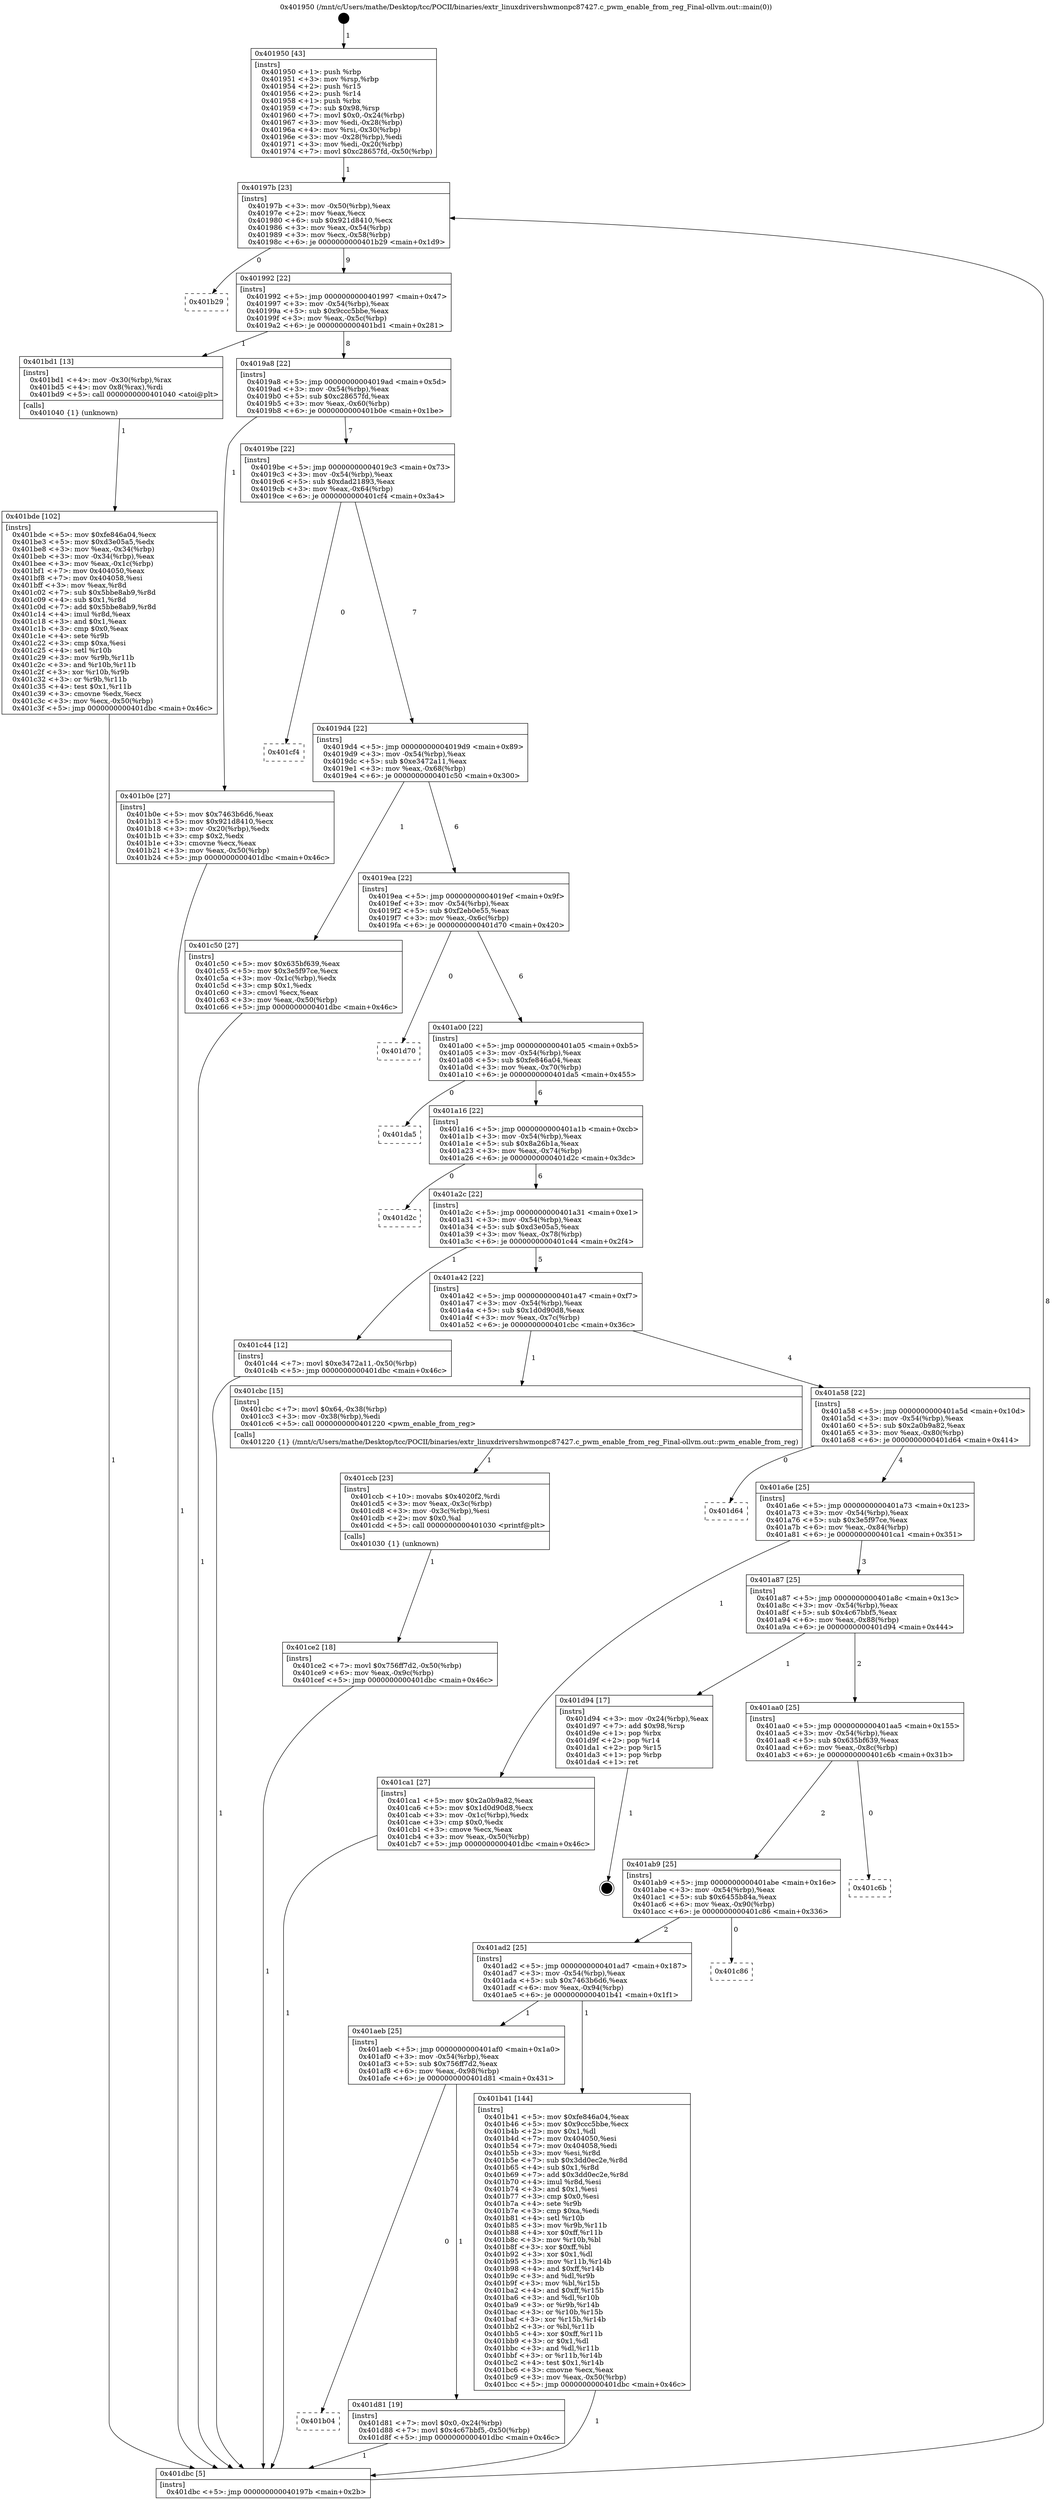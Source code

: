digraph "0x401950" {
  label = "0x401950 (/mnt/c/Users/mathe/Desktop/tcc/POCII/binaries/extr_linuxdrivershwmonpc87427.c_pwm_enable_from_reg_Final-ollvm.out::main(0))"
  labelloc = "t"
  node[shape=record]

  Entry [label="",width=0.3,height=0.3,shape=circle,fillcolor=black,style=filled]
  "0x40197b" [label="{
     0x40197b [23]\l
     | [instrs]\l
     &nbsp;&nbsp;0x40197b \<+3\>: mov -0x50(%rbp),%eax\l
     &nbsp;&nbsp;0x40197e \<+2\>: mov %eax,%ecx\l
     &nbsp;&nbsp;0x401980 \<+6\>: sub $0x921d8410,%ecx\l
     &nbsp;&nbsp;0x401986 \<+3\>: mov %eax,-0x54(%rbp)\l
     &nbsp;&nbsp;0x401989 \<+3\>: mov %ecx,-0x58(%rbp)\l
     &nbsp;&nbsp;0x40198c \<+6\>: je 0000000000401b29 \<main+0x1d9\>\l
  }"]
  "0x401b29" [label="{
     0x401b29\l
  }", style=dashed]
  "0x401992" [label="{
     0x401992 [22]\l
     | [instrs]\l
     &nbsp;&nbsp;0x401992 \<+5\>: jmp 0000000000401997 \<main+0x47\>\l
     &nbsp;&nbsp;0x401997 \<+3\>: mov -0x54(%rbp),%eax\l
     &nbsp;&nbsp;0x40199a \<+5\>: sub $0x9ccc5bbe,%eax\l
     &nbsp;&nbsp;0x40199f \<+3\>: mov %eax,-0x5c(%rbp)\l
     &nbsp;&nbsp;0x4019a2 \<+6\>: je 0000000000401bd1 \<main+0x281\>\l
  }"]
  Exit [label="",width=0.3,height=0.3,shape=circle,fillcolor=black,style=filled,peripheries=2]
  "0x401bd1" [label="{
     0x401bd1 [13]\l
     | [instrs]\l
     &nbsp;&nbsp;0x401bd1 \<+4\>: mov -0x30(%rbp),%rax\l
     &nbsp;&nbsp;0x401bd5 \<+4\>: mov 0x8(%rax),%rdi\l
     &nbsp;&nbsp;0x401bd9 \<+5\>: call 0000000000401040 \<atoi@plt\>\l
     | [calls]\l
     &nbsp;&nbsp;0x401040 \{1\} (unknown)\l
  }"]
  "0x4019a8" [label="{
     0x4019a8 [22]\l
     | [instrs]\l
     &nbsp;&nbsp;0x4019a8 \<+5\>: jmp 00000000004019ad \<main+0x5d\>\l
     &nbsp;&nbsp;0x4019ad \<+3\>: mov -0x54(%rbp),%eax\l
     &nbsp;&nbsp;0x4019b0 \<+5\>: sub $0xc28657fd,%eax\l
     &nbsp;&nbsp;0x4019b5 \<+3\>: mov %eax,-0x60(%rbp)\l
     &nbsp;&nbsp;0x4019b8 \<+6\>: je 0000000000401b0e \<main+0x1be\>\l
  }"]
  "0x401b04" [label="{
     0x401b04\l
  }", style=dashed]
  "0x401b0e" [label="{
     0x401b0e [27]\l
     | [instrs]\l
     &nbsp;&nbsp;0x401b0e \<+5\>: mov $0x7463b6d6,%eax\l
     &nbsp;&nbsp;0x401b13 \<+5\>: mov $0x921d8410,%ecx\l
     &nbsp;&nbsp;0x401b18 \<+3\>: mov -0x20(%rbp),%edx\l
     &nbsp;&nbsp;0x401b1b \<+3\>: cmp $0x2,%edx\l
     &nbsp;&nbsp;0x401b1e \<+3\>: cmovne %ecx,%eax\l
     &nbsp;&nbsp;0x401b21 \<+3\>: mov %eax,-0x50(%rbp)\l
     &nbsp;&nbsp;0x401b24 \<+5\>: jmp 0000000000401dbc \<main+0x46c\>\l
  }"]
  "0x4019be" [label="{
     0x4019be [22]\l
     | [instrs]\l
     &nbsp;&nbsp;0x4019be \<+5\>: jmp 00000000004019c3 \<main+0x73\>\l
     &nbsp;&nbsp;0x4019c3 \<+3\>: mov -0x54(%rbp),%eax\l
     &nbsp;&nbsp;0x4019c6 \<+5\>: sub $0xdad21893,%eax\l
     &nbsp;&nbsp;0x4019cb \<+3\>: mov %eax,-0x64(%rbp)\l
     &nbsp;&nbsp;0x4019ce \<+6\>: je 0000000000401cf4 \<main+0x3a4\>\l
  }"]
  "0x401dbc" [label="{
     0x401dbc [5]\l
     | [instrs]\l
     &nbsp;&nbsp;0x401dbc \<+5\>: jmp 000000000040197b \<main+0x2b\>\l
  }"]
  "0x401950" [label="{
     0x401950 [43]\l
     | [instrs]\l
     &nbsp;&nbsp;0x401950 \<+1\>: push %rbp\l
     &nbsp;&nbsp;0x401951 \<+3\>: mov %rsp,%rbp\l
     &nbsp;&nbsp;0x401954 \<+2\>: push %r15\l
     &nbsp;&nbsp;0x401956 \<+2\>: push %r14\l
     &nbsp;&nbsp;0x401958 \<+1\>: push %rbx\l
     &nbsp;&nbsp;0x401959 \<+7\>: sub $0x98,%rsp\l
     &nbsp;&nbsp;0x401960 \<+7\>: movl $0x0,-0x24(%rbp)\l
     &nbsp;&nbsp;0x401967 \<+3\>: mov %edi,-0x28(%rbp)\l
     &nbsp;&nbsp;0x40196a \<+4\>: mov %rsi,-0x30(%rbp)\l
     &nbsp;&nbsp;0x40196e \<+3\>: mov -0x28(%rbp),%edi\l
     &nbsp;&nbsp;0x401971 \<+3\>: mov %edi,-0x20(%rbp)\l
     &nbsp;&nbsp;0x401974 \<+7\>: movl $0xc28657fd,-0x50(%rbp)\l
  }"]
  "0x401d81" [label="{
     0x401d81 [19]\l
     | [instrs]\l
     &nbsp;&nbsp;0x401d81 \<+7\>: movl $0x0,-0x24(%rbp)\l
     &nbsp;&nbsp;0x401d88 \<+7\>: movl $0x4c67bbf5,-0x50(%rbp)\l
     &nbsp;&nbsp;0x401d8f \<+5\>: jmp 0000000000401dbc \<main+0x46c\>\l
  }"]
  "0x401cf4" [label="{
     0x401cf4\l
  }", style=dashed]
  "0x4019d4" [label="{
     0x4019d4 [22]\l
     | [instrs]\l
     &nbsp;&nbsp;0x4019d4 \<+5\>: jmp 00000000004019d9 \<main+0x89\>\l
     &nbsp;&nbsp;0x4019d9 \<+3\>: mov -0x54(%rbp),%eax\l
     &nbsp;&nbsp;0x4019dc \<+5\>: sub $0xe3472a11,%eax\l
     &nbsp;&nbsp;0x4019e1 \<+3\>: mov %eax,-0x68(%rbp)\l
     &nbsp;&nbsp;0x4019e4 \<+6\>: je 0000000000401c50 \<main+0x300\>\l
  }"]
  "0x401ce2" [label="{
     0x401ce2 [18]\l
     | [instrs]\l
     &nbsp;&nbsp;0x401ce2 \<+7\>: movl $0x756ff7d2,-0x50(%rbp)\l
     &nbsp;&nbsp;0x401ce9 \<+6\>: mov %eax,-0x9c(%rbp)\l
     &nbsp;&nbsp;0x401cef \<+5\>: jmp 0000000000401dbc \<main+0x46c\>\l
  }"]
  "0x401c50" [label="{
     0x401c50 [27]\l
     | [instrs]\l
     &nbsp;&nbsp;0x401c50 \<+5\>: mov $0x635bf639,%eax\l
     &nbsp;&nbsp;0x401c55 \<+5\>: mov $0x3e5f97ce,%ecx\l
     &nbsp;&nbsp;0x401c5a \<+3\>: mov -0x1c(%rbp),%edx\l
     &nbsp;&nbsp;0x401c5d \<+3\>: cmp $0x1,%edx\l
     &nbsp;&nbsp;0x401c60 \<+3\>: cmovl %ecx,%eax\l
     &nbsp;&nbsp;0x401c63 \<+3\>: mov %eax,-0x50(%rbp)\l
     &nbsp;&nbsp;0x401c66 \<+5\>: jmp 0000000000401dbc \<main+0x46c\>\l
  }"]
  "0x4019ea" [label="{
     0x4019ea [22]\l
     | [instrs]\l
     &nbsp;&nbsp;0x4019ea \<+5\>: jmp 00000000004019ef \<main+0x9f\>\l
     &nbsp;&nbsp;0x4019ef \<+3\>: mov -0x54(%rbp),%eax\l
     &nbsp;&nbsp;0x4019f2 \<+5\>: sub $0xf2eb0e55,%eax\l
     &nbsp;&nbsp;0x4019f7 \<+3\>: mov %eax,-0x6c(%rbp)\l
     &nbsp;&nbsp;0x4019fa \<+6\>: je 0000000000401d70 \<main+0x420\>\l
  }"]
  "0x401ccb" [label="{
     0x401ccb [23]\l
     | [instrs]\l
     &nbsp;&nbsp;0x401ccb \<+10\>: movabs $0x4020f2,%rdi\l
     &nbsp;&nbsp;0x401cd5 \<+3\>: mov %eax,-0x3c(%rbp)\l
     &nbsp;&nbsp;0x401cd8 \<+3\>: mov -0x3c(%rbp),%esi\l
     &nbsp;&nbsp;0x401cdb \<+2\>: mov $0x0,%al\l
     &nbsp;&nbsp;0x401cdd \<+5\>: call 0000000000401030 \<printf@plt\>\l
     | [calls]\l
     &nbsp;&nbsp;0x401030 \{1\} (unknown)\l
  }"]
  "0x401d70" [label="{
     0x401d70\l
  }", style=dashed]
  "0x401a00" [label="{
     0x401a00 [22]\l
     | [instrs]\l
     &nbsp;&nbsp;0x401a00 \<+5\>: jmp 0000000000401a05 \<main+0xb5\>\l
     &nbsp;&nbsp;0x401a05 \<+3\>: mov -0x54(%rbp),%eax\l
     &nbsp;&nbsp;0x401a08 \<+5\>: sub $0xfe846a04,%eax\l
     &nbsp;&nbsp;0x401a0d \<+3\>: mov %eax,-0x70(%rbp)\l
     &nbsp;&nbsp;0x401a10 \<+6\>: je 0000000000401da5 \<main+0x455\>\l
  }"]
  "0x401bde" [label="{
     0x401bde [102]\l
     | [instrs]\l
     &nbsp;&nbsp;0x401bde \<+5\>: mov $0xfe846a04,%ecx\l
     &nbsp;&nbsp;0x401be3 \<+5\>: mov $0xd3e05a5,%edx\l
     &nbsp;&nbsp;0x401be8 \<+3\>: mov %eax,-0x34(%rbp)\l
     &nbsp;&nbsp;0x401beb \<+3\>: mov -0x34(%rbp),%eax\l
     &nbsp;&nbsp;0x401bee \<+3\>: mov %eax,-0x1c(%rbp)\l
     &nbsp;&nbsp;0x401bf1 \<+7\>: mov 0x404050,%eax\l
     &nbsp;&nbsp;0x401bf8 \<+7\>: mov 0x404058,%esi\l
     &nbsp;&nbsp;0x401bff \<+3\>: mov %eax,%r8d\l
     &nbsp;&nbsp;0x401c02 \<+7\>: sub $0x5bbe8ab9,%r8d\l
     &nbsp;&nbsp;0x401c09 \<+4\>: sub $0x1,%r8d\l
     &nbsp;&nbsp;0x401c0d \<+7\>: add $0x5bbe8ab9,%r8d\l
     &nbsp;&nbsp;0x401c14 \<+4\>: imul %r8d,%eax\l
     &nbsp;&nbsp;0x401c18 \<+3\>: and $0x1,%eax\l
     &nbsp;&nbsp;0x401c1b \<+3\>: cmp $0x0,%eax\l
     &nbsp;&nbsp;0x401c1e \<+4\>: sete %r9b\l
     &nbsp;&nbsp;0x401c22 \<+3\>: cmp $0xa,%esi\l
     &nbsp;&nbsp;0x401c25 \<+4\>: setl %r10b\l
     &nbsp;&nbsp;0x401c29 \<+3\>: mov %r9b,%r11b\l
     &nbsp;&nbsp;0x401c2c \<+3\>: and %r10b,%r11b\l
     &nbsp;&nbsp;0x401c2f \<+3\>: xor %r10b,%r9b\l
     &nbsp;&nbsp;0x401c32 \<+3\>: or %r9b,%r11b\l
     &nbsp;&nbsp;0x401c35 \<+4\>: test $0x1,%r11b\l
     &nbsp;&nbsp;0x401c39 \<+3\>: cmovne %edx,%ecx\l
     &nbsp;&nbsp;0x401c3c \<+3\>: mov %ecx,-0x50(%rbp)\l
     &nbsp;&nbsp;0x401c3f \<+5\>: jmp 0000000000401dbc \<main+0x46c\>\l
  }"]
  "0x401da5" [label="{
     0x401da5\l
  }", style=dashed]
  "0x401a16" [label="{
     0x401a16 [22]\l
     | [instrs]\l
     &nbsp;&nbsp;0x401a16 \<+5\>: jmp 0000000000401a1b \<main+0xcb\>\l
     &nbsp;&nbsp;0x401a1b \<+3\>: mov -0x54(%rbp),%eax\l
     &nbsp;&nbsp;0x401a1e \<+5\>: sub $0x8a26b1a,%eax\l
     &nbsp;&nbsp;0x401a23 \<+3\>: mov %eax,-0x74(%rbp)\l
     &nbsp;&nbsp;0x401a26 \<+6\>: je 0000000000401d2c \<main+0x3dc\>\l
  }"]
  "0x401aeb" [label="{
     0x401aeb [25]\l
     | [instrs]\l
     &nbsp;&nbsp;0x401aeb \<+5\>: jmp 0000000000401af0 \<main+0x1a0\>\l
     &nbsp;&nbsp;0x401af0 \<+3\>: mov -0x54(%rbp),%eax\l
     &nbsp;&nbsp;0x401af3 \<+5\>: sub $0x756ff7d2,%eax\l
     &nbsp;&nbsp;0x401af8 \<+6\>: mov %eax,-0x98(%rbp)\l
     &nbsp;&nbsp;0x401afe \<+6\>: je 0000000000401d81 \<main+0x431\>\l
  }"]
  "0x401d2c" [label="{
     0x401d2c\l
  }", style=dashed]
  "0x401a2c" [label="{
     0x401a2c [22]\l
     | [instrs]\l
     &nbsp;&nbsp;0x401a2c \<+5\>: jmp 0000000000401a31 \<main+0xe1\>\l
     &nbsp;&nbsp;0x401a31 \<+3\>: mov -0x54(%rbp),%eax\l
     &nbsp;&nbsp;0x401a34 \<+5\>: sub $0xd3e05a5,%eax\l
     &nbsp;&nbsp;0x401a39 \<+3\>: mov %eax,-0x78(%rbp)\l
     &nbsp;&nbsp;0x401a3c \<+6\>: je 0000000000401c44 \<main+0x2f4\>\l
  }"]
  "0x401b41" [label="{
     0x401b41 [144]\l
     | [instrs]\l
     &nbsp;&nbsp;0x401b41 \<+5\>: mov $0xfe846a04,%eax\l
     &nbsp;&nbsp;0x401b46 \<+5\>: mov $0x9ccc5bbe,%ecx\l
     &nbsp;&nbsp;0x401b4b \<+2\>: mov $0x1,%dl\l
     &nbsp;&nbsp;0x401b4d \<+7\>: mov 0x404050,%esi\l
     &nbsp;&nbsp;0x401b54 \<+7\>: mov 0x404058,%edi\l
     &nbsp;&nbsp;0x401b5b \<+3\>: mov %esi,%r8d\l
     &nbsp;&nbsp;0x401b5e \<+7\>: sub $0x3dd0ec2e,%r8d\l
     &nbsp;&nbsp;0x401b65 \<+4\>: sub $0x1,%r8d\l
     &nbsp;&nbsp;0x401b69 \<+7\>: add $0x3dd0ec2e,%r8d\l
     &nbsp;&nbsp;0x401b70 \<+4\>: imul %r8d,%esi\l
     &nbsp;&nbsp;0x401b74 \<+3\>: and $0x1,%esi\l
     &nbsp;&nbsp;0x401b77 \<+3\>: cmp $0x0,%esi\l
     &nbsp;&nbsp;0x401b7a \<+4\>: sete %r9b\l
     &nbsp;&nbsp;0x401b7e \<+3\>: cmp $0xa,%edi\l
     &nbsp;&nbsp;0x401b81 \<+4\>: setl %r10b\l
     &nbsp;&nbsp;0x401b85 \<+3\>: mov %r9b,%r11b\l
     &nbsp;&nbsp;0x401b88 \<+4\>: xor $0xff,%r11b\l
     &nbsp;&nbsp;0x401b8c \<+3\>: mov %r10b,%bl\l
     &nbsp;&nbsp;0x401b8f \<+3\>: xor $0xff,%bl\l
     &nbsp;&nbsp;0x401b92 \<+3\>: xor $0x1,%dl\l
     &nbsp;&nbsp;0x401b95 \<+3\>: mov %r11b,%r14b\l
     &nbsp;&nbsp;0x401b98 \<+4\>: and $0xff,%r14b\l
     &nbsp;&nbsp;0x401b9c \<+3\>: and %dl,%r9b\l
     &nbsp;&nbsp;0x401b9f \<+3\>: mov %bl,%r15b\l
     &nbsp;&nbsp;0x401ba2 \<+4\>: and $0xff,%r15b\l
     &nbsp;&nbsp;0x401ba6 \<+3\>: and %dl,%r10b\l
     &nbsp;&nbsp;0x401ba9 \<+3\>: or %r9b,%r14b\l
     &nbsp;&nbsp;0x401bac \<+3\>: or %r10b,%r15b\l
     &nbsp;&nbsp;0x401baf \<+3\>: xor %r15b,%r14b\l
     &nbsp;&nbsp;0x401bb2 \<+3\>: or %bl,%r11b\l
     &nbsp;&nbsp;0x401bb5 \<+4\>: xor $0xff,%r11b\l
     &nbsp;&nbsp;0x401bb9 \<+3\>: or $0x1,%dl\l
     &nbsp;&nbsp;0x401bbc \<+3\>: and %dl,%r11b\l
     &nbsp;&nbsp;0x401bbf \<+3\>: or %r11b,%r14b\l
     &nbsp;&nbsp;0x401bc2 \<+4\>: test $0x1,%r14b\l
     &nbsp;&nbsp;0x401bc6 \<+3\>: cmovne %ecx,%eax\l
     &nbsp;&nbsp;0x401bc9 \<+3\>: mov %eax,-0x50(%rbp)\l
     &nbsp;&nbsp;0x401bcc \<+5\>: jmp 0000000000401dbc \<main+0x46c\>\l
  }"]
  "0x401c44" [label="{
     0x401c44 [12]\l
     | [instrs]\l
     &nbsp;&nbsp;0x401c44 \<+7\>: movl $0xe3472a11,-0x50(%rbp)\l
     &nbsp;&nbsp;0x401c4b \<+5\>: jmp 0000000000401dbc \<main+0x46c\>\l
  }"]
  "0x401a42" [label="{
     0x401a42 [22]\l
     | [instrs]\l
     &nbsp;&nbsp;0x401a42 \<+5\>: jmp 0000000000401a47 \<main+0xf7\>\l
     &nbsp;&nbsp;0x401a47 \<+3\>: mov -0x54(%rbp),%eax\l
     &nbsp;&nbsp;0x401a4a \<+5\>: sub $0x1d0d90d8,%eax\l
     &nbsp;&nbsp;0x401a4f \<+3\>: mov %eax,-0x7c(%rbp)\l
     &nbsp;&nbsp;0x401a52 \<+6\>: je 0000000000401cbc \<main+0x36c\>\l
  }"]
  "0x401ad2" [label="{
     0x401ad2 [25]\l
     | [instrs]\l
     &nbsp;&nbsp;0x401ad2 \<+5\>: jmp 0000000000401ad7 \<main+0x187\>\l
     &nbsp;&nbsp;0x401ad7 \<+3\>: mov -0x54(%rbp),%eax\l
     &nbsp;&nbsp;0x401ada \<+5\>: sub $0x7463b6d6,%eax\l
     &nbsp;&nbsp;0x401adf \<+6\>: mov %eax,-0x94(%rbp)\l
     &nbsp;&nbsp;0x401ae5 \<+6\>: je 0000000000401b41 \<main+0x1f1\>\l
  }"]
  "0x401cbc" [label="{
     0x401cbc [15]\l
     | [instrs]\l
     &nbsp;&nbsp;0x401cbc \<+7\>: movl $0x64,-0x38(%rbp)\l
     &nbsp;&nbsp;0x401cc3 \<+3\>: mov -0x38(%rbp),%edi\l
     &nbsp;&nbsp;0x401cc6 \<+5\>: call 0000000000401220 \<pwm_enable_from_reg\>\l
     | [calls]\l
     &nbsp;&nbsp;0x401220 \{1\} (/mnt/c/Users/mathe/Desktop/tcc/POCII/binaries/extr_linuxdrivershwmonpc87427.c_pwm_enable_from_reg_Final-ollvm.out::pwm_enable_from_reg)\l
  }"]
  "0x401a58" [label="{
     0x401a58 [22]\l
     | [instrs]\l
     &nbsp;&nbsp;0x401a58 \<+5\>: jmp 0000000000401a5d \<main+0x10d\>\l
     &nbsp;&nbsp;0x401a5d \<+3\>: mov -0x54(%rbp),%eax\l
     &nbsp;&nbsp;0x401a60 \<+5\>: sub $0x2a0b9a82,%eax\l
     &nbsp;&nbsp;0x401a65 \<+3\>: mov %eax,-0x80(%rbp)\l
     &nbsp;&nbsp;0x401a68 \<+6\>: je 0000000000401d64 \<main+0x414\>\l
  }"]
  "0x401c86" [label="{
     0x401c86\l
  }", style=dashed]
  "0x401d64" [label="{
     0x401d64\l
  }", style=dashed]
  "0x401a6e" [label="{
     0x401a6e [25]\l
     | [instrs]\l
     &nbsp;&nbsp;0x401a6e \<+5\>: jmp 0000000000401a73 \<main+0x123\>\l
     &nbsp;&nbsp;0x401a73 \<+3\>: mov -0x54(%rbp),%eax\l
     &nbsp;&nbsp;0x401a76 \<+5\>: sub $0x3e5f97ce,%eax\l
     &nbsp;&nbsp;0x401a7b \<+6\>: mov %eax,-0x84(%rbp)\l
     &nbsp;&nbsp;0x401a81 \<+6\>: je 0000000000401ca1 \<main+0x351\>\l
  }"]
  "0x401ab9" [label="{
     0x401ab9 [25]\l
     | [instrs]\l
     &nbsp;&nbsp;0x401ab9 \<+5\>: jmp 0000000000401abe \<main+0x16e\>\l
     &nbsp;&nbsp;0x401abe \<+3\>: mov -0x54(%rbp),%eax\l
     &nbsp;&nbsp;0x401ac1 \<+5\>: sub $0x6455b84a,%eax\l
     &nbsp;&nbsp;0x401ac6 \<+6\>: mov %eax,-0x90(%rbp)\l
     &nbsp;&nbsp;0x401acc \<+6\>: je 0000000000401c86 \<main+0x336\>\l
  }"]
  "0x401ca1" [label="{
     0x401ca1 [27]\l
     | [instrs]\l
     &nbsp;&nbsp;0x401ca1 \<+5\>: mov $0x2a0b9a82,%eax\l
     &nbsp;&nbsp;0x401ca6 \<+5\>: mov $0x1d0d90d8,%ecx\l
     &nbsp;&nbsp;0x401cab \<+3\>: mov -0x1c(%rbp),%edx\l
     &nbsp;&nbsp;0x401cae \<+3\>: cmp $0x0,%edx\l
     &nbsp;&nbsp;0x401cb1 \<+3\>: cmove %ecx,%eax\l
     &nbsp;&nbsp;0x401cb4 \<+3\>: mov %eax,-0x50(%rbp)\l
     &nbsp;&nbsp;0x401cb7 \<+5\>: jmp 0000000000401dbc \<main+0x46c\>\l
  }"]
  "0x401a87" [label="{
     0x401a87 [25]\l
     | [instrs]\l
     &nbsp;&nbsp;0x401a87 \<+5\>: jmp 0000000000401a8c \<main+0x13c\>\l
     &nbsp;&nbsp;0x401a8c \<+3\>: mov -0x54(%rbp),%eax\l
     &nbsp;&nbsp;0x401a8f \<+5\>: sub $0x4c67bbf5,%eax\l
     &nbsp;&nbsp;0x401a94 \<+6\>: mov %eax,-0x88(%rbp)\l
     &nbsp;&nbsp;0x401a9a \<+6\>: je 0000000000401d94 \<main+0x444\>\l
  }"]
  "0x401c6b" [label="{
     0x401c6b\l
  }", style=dashed]
  "0x401d94" [label="{
     0x401d94 [17]\l
     | [instrs]\l
     &nbsp;&nbsp;0x401d94 \<+3\>: mov -0x24(%rbp),%eax\l
     &nbsp;&nbsp;0x401d97 \<+7\>: add $0x98,%rsp\l
     &nbsp;&nbsp;0x401d9e \<+1\>: pop %rbx\l
     &nbsp;&nbsp;0x401d9f \<+2\>: pop %r14\l
     &nbsp;&nbsp;0x401da1 \<+2\>: pop %r15\l
     &nbsp;&nbsp;0x401da3 \<+1\>: pop %rbp\l
     &nbsp;&nbsp;0x401da4 \<+1\>: ret\l
  }"]
  "0x401aa0" [label="{
     0x401aa0 [25]\l
     | [instrs]\l
     &nbsp;&nbsp;0x401aa0 \<+5\>: jmp 0000000000401aa5 \<main+0x155\>\l
     &nbsp;&nbsp;0x401aa5 \<+3\>: mov -0x54(%rbp),%eax\l
     &nbsp;&nbsp;0x401aa8 \<+5\>: sub $0x635bf639,%eax\l
     &nbsp;&nbsp;0x401aad \<+6\>: mov %eax,-0x8c(%rbp)\l
     &nbsp;&nbsp;0x401ab3 \<+6\>: je 0000000000401c6b \<main+0x31b\>\l
  }"]
  Entry -> "0x401950" [label=" 1"]
  "0x40197b" -> "0x401b29" [label=" 0"]
  "0x40197b" -> "0x401992" [label=" 9"]
  "0x401d94" -> Exit [label=" 1"]
  "0x401992" -> "0x401bd1" [label=" 1"]
  "0x401992" -> "0x4019a8" [label=" 8"]
  "0x401d81" -> "0x401dbc" [label=" 1"]
  "0x4019a8" -> "0x401b0e" [label=" 1"]
  "0x4019a8" -> "0x4019be" [label=" 7"]
  "0x401b0e" -> "0x401dbc" [label=" 1"]
  "0x401950" -> "0x40197b" [label=" 1"]
  "0x401dbc" -> "0x40197b" [label=" 8"]
  "0x401aeb" -> "0x401b04" [label=" 0"]
  "0x4019be" -> "0x401cf4" [label=" 0"]
  "0x4019be" -> "0x4019d4" [label=" 7"]
  "0x401aeb" -> "0x401d81" [label=" 1"]
  "0x4019d4" -> "0x401c50" [label=" 1"]
  "0x4019d4" -> "0x4019ea" [label=" 6"]
  "0x401ce2" -> "0x401dbc" [label=" 1"]
  "0x4019ea" -> "0x401d70" [label=" 0"]
  "0x4019ea" -> "0x401a00" [label=" 6"]
  "0x401ccb" -> "0x401ce2" [label=" 1"]
  "0x401a00" -> "0x401da5" [label=" 0"]
  "0x401a00" -> "0x401a16" [label=" 6"]
  "0x401cbc" -> "0x401ccb" [label=" 1"]
  "0x401a16" -> "0x401d2c" [label=" 0"]
  "0x401a16" -> "0x401a2c" [label=" 6"]
  "0x401ca1" -> "0x401dbc" [label=" 1"]
  "0x401a2c" -> "0x401c44" [label=" 1"]
  "0x401a2c" -> "0x401a42" [label=" 5"]
  "0x401c50" -> "0x401dbc" [label=" 1"]
  "0x401a42" -> "0x401cbc" [label=" 1"]
  "0x401a42" -> "0x401a58" [label=" 4"]
  "0x401bde" -> "0x401dbc" [label=" 1"]
  "0x401a58" -> "0x401d64" [label=" 0"]
  "0x401a58" -> "0x401a6e" [label=" 4"]
  "0x401bd1" -> "0x401bde" [label=" 1"]
  "0x401a6e" -> "0x401ca1" [label=" 1"]
  "0x401a6e" -> "0x401a87" [label=" 3"]
  "0x401ad2" -> "0x401aeb" [label=" 1"]
  "0x401a87" -> "0x401d94" [label=" 1"]
  "0x401a87" -> "0x401aa0" [label=" 2"]
  "0x401ad2" -> "0x401b41" [label=" 1"]
  "0x401aa0" -> "0x401c6b" [label=" 0"]
  "0x401aa0" -> "0x401ab9" [label=" 2"]
  "0x401b41" -> "0x401dbc" [label=" 1"]
  "0x401ab9" -> "0x401c86" [label=" 0"]
  "0x401ab9" -> "0x401ad2" [label=" 2"]
  "0x401c44" -> "0x401dbc" [label=" 1"]
}
